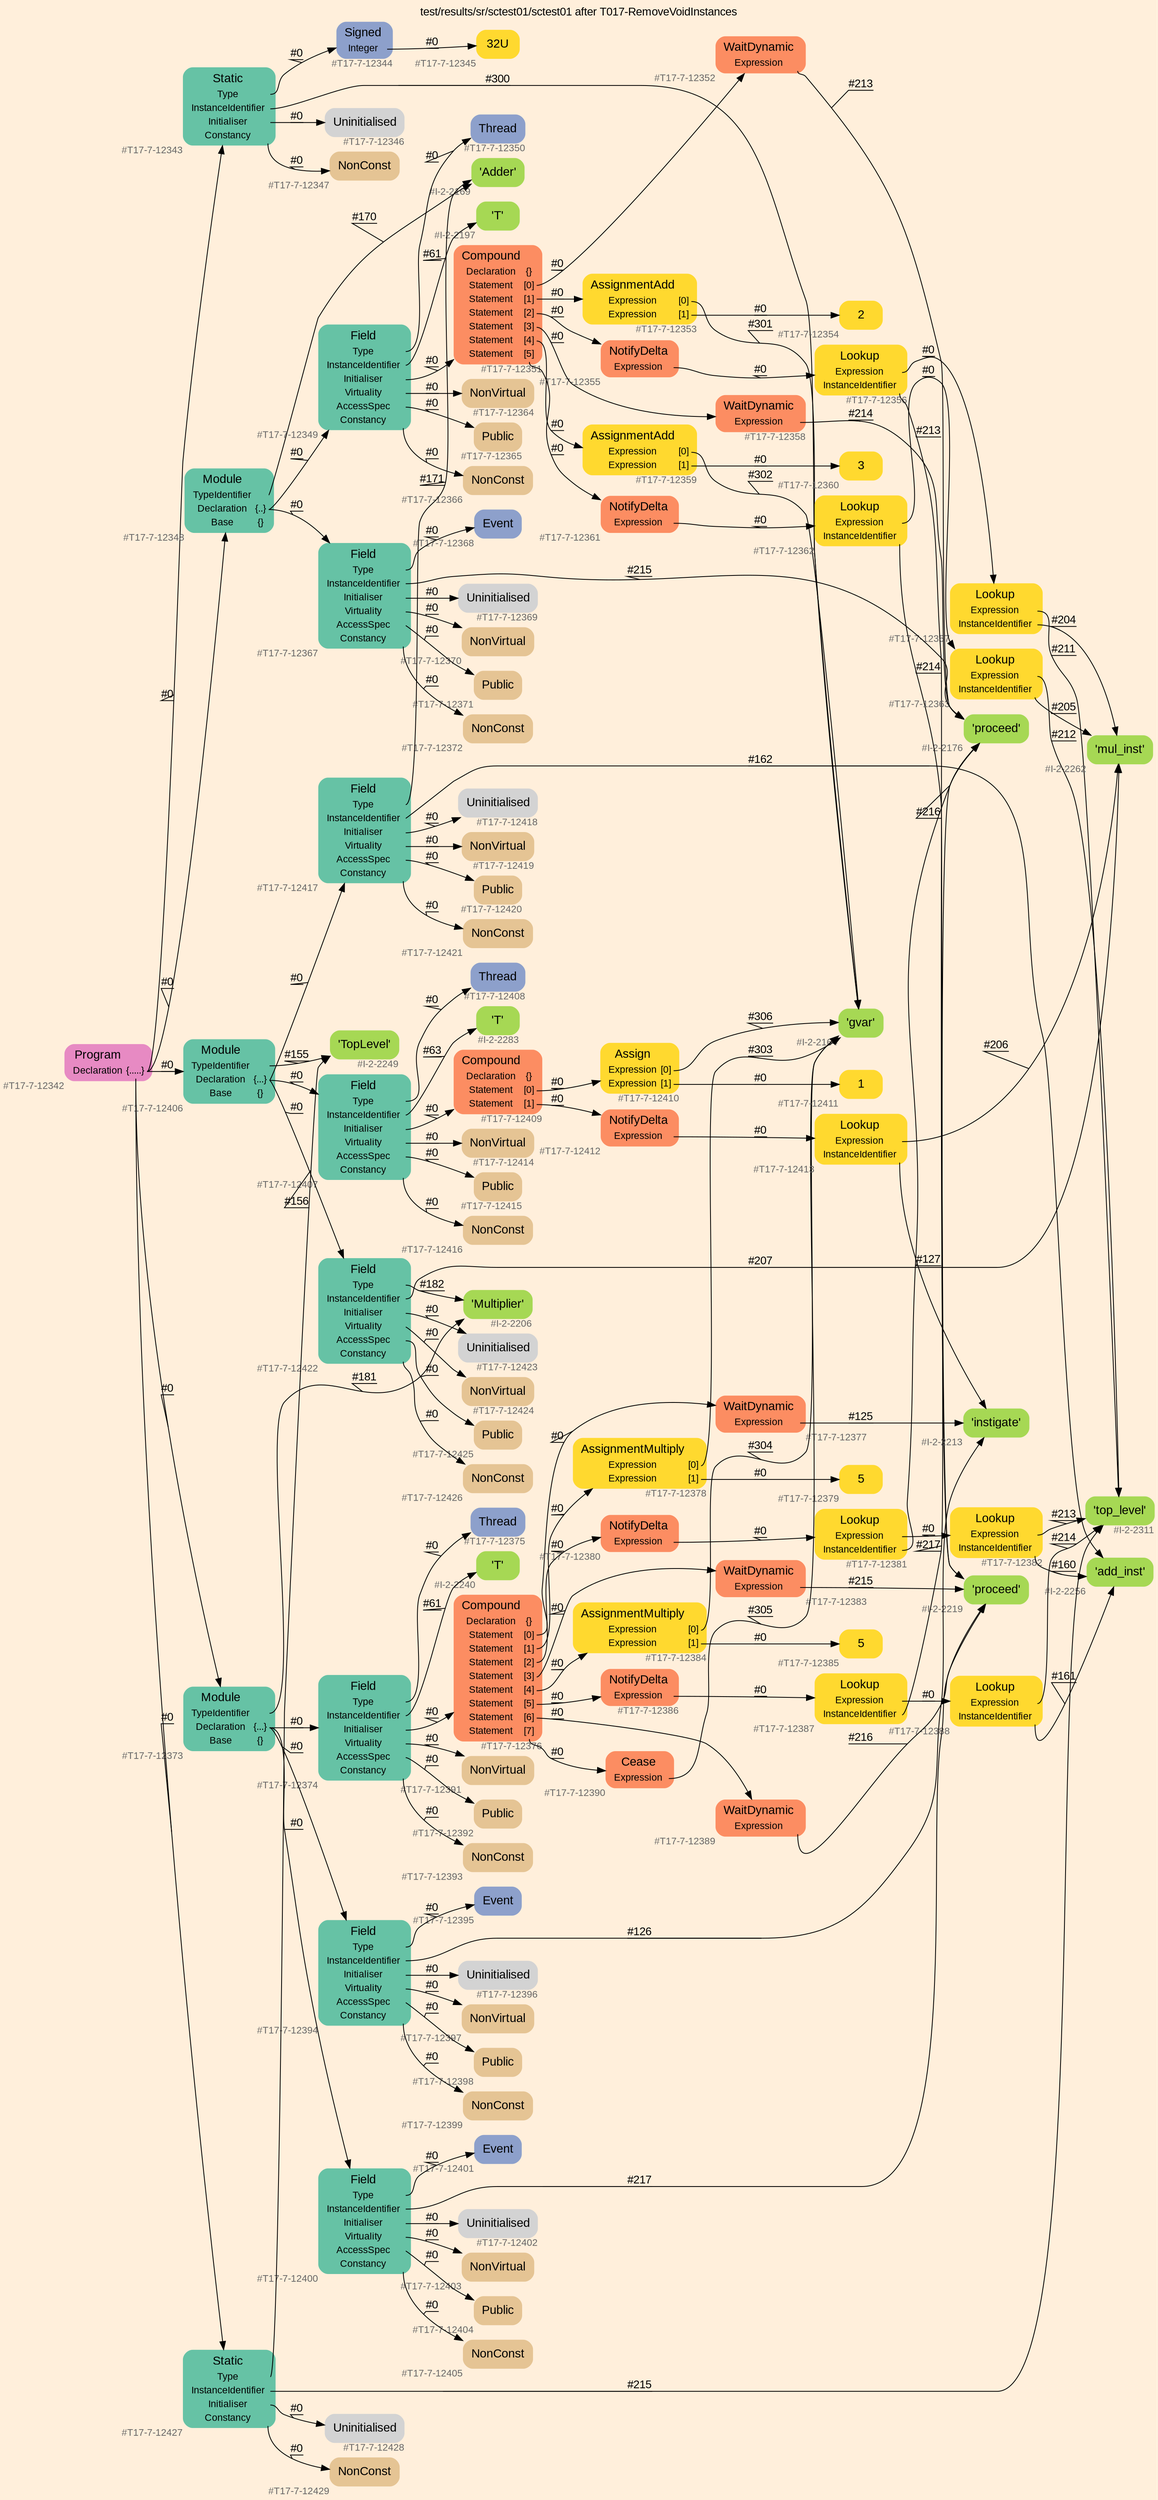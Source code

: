 digraph "test/results/sr/sctest01/sctest01 after T017-RemoveVoidInstances" {
label = "test/results/sr/sctest01/sctest01 after T017-RemoveVoidInstances"
labelloc = t
graph [
    rankdir = "LR"
    ranksep = 0.3
    bgcolor = antiquewhite1
    color = black
    fontcolor = black
    fontname = "Arial"
];
node [
    fontname = "Arial"
];
edge [
    fontname = "Arial"
];

// -------------------- node figure --------------------
// -------- block #T17-7-12342 ----------
"#T17-7-12342" [
    fillcolor = "/set28/4"
    xlabel = "#T17-7-12342"
    fontsize = "12"
    fontcolor = grey40
    shape = "plaintext"
    label = <<TABLE BORDER="0" CELLBORDER="0" CELLSPACING="0">
     <TR><TD><FONT COLOR="black" POINT-SIZE="15">Program</FONT></TD></TR>
     <TR><TD><FONT COLOR="black" POINT-SIZE="12">Declaration</FONT></TD><TD PORT="port0"><FONT COLOR="black" POINT-SIZE="12">{.....}</FONT></TD></TR>
    </TABLE>>
    style = "rounded,filled"
];

// -------- block #T17-7-12343 ----------
"#T17-7-12343" [
    fillcolor = "/set28/1"
    xlabel = "#T17-7-12343"
    fontsize = "12"
    fontcolor = grey40
    shape = "plaintext"
    label = <<TABLE BORDER="0" CELLBORDER="0" CELLSPACING="0">
     <TR><TD><FONT COLOR="black" POINT-SIZE="15">Static</FONT></TD></TR>
     <TR><TD><FONT COLOR="black" POINT-SIZE="12">Type</FONT></TD><TD PORT="port0"></TD></TR>
     <TR><TD><FONT COLOR="black" POINT-SIZE="12">InstanceIdentifier</FONT></TD><TD PORT="port1"></TD></TR>
     <TR><TD><FONT COLOR="black" POINT-SIZE="12">Initialiser</FONT></TD><TD PORT="port2"></TD></TR>
     <TR><TD><FONT COLOR="black" POINT-SIZE="12">Constancy</FONT></TD><TD PORT="port3"></TD></TR>
    </TABLE>>
    style = "rounded,filled"
];

// -------- block #T17-7-12344 ----------
"#T17-7-12344" [
    fillcolor = "/set28/3"
    xlabel = "#T17-7-12344"
    fontsize = "12"
    fontcolor = grey40
    shape = "plaintext"
    label = <<TABLE BORDER="0" CELLBORDER="0" CELLSPACING="0">
     <TR><TD><FONT COLOR="black" POINT-SIZE="15">Signed</FONT></TD></TR>
     <TR><TD><FONT COLOR="black" POINT-SIZE="12">Integer</FONT></TD><TD PORT="port0"></TD></TR>
    </TABLE>>
    style = "rounded,filled"
];

// -------- block #T17-7-12345 ----------
"#T17-7-12345" [
    fillcolor = "/set28/6"
    xlabel = "#T17-7-12345"
    fontsize = "12"
    fontcolor = grey40
    shape = "plaintext"
    label = <<TABLE BORDER="0" CELLBORDER="0" CELLSPACING="0">
     <TR><TD><FONT COLOR="black" POINT-SIZE="15">32U</FONT></TD></TR>
    </TABLE>>
    style = "rounded,filled"
];

// -------- block #I-2-2164 ----------
"#I-2-2164" [
    fillcolor = "/set28/5"
    xlabel = "#I-2-2164"
    fontsize = "12"
    fontcolor = grey40
    shape = "plaintext"
    label = <<TABLE BORDER="0" CELLBORDER="0" CELLSPACING="0">
     <TR><TD><FONT COLOR="black" POINT-SIZE="15">'gvar'</FONT></TD></TR>
    </TABLE>>
    style = "rounded,filled"
];

// -------- block #T17-7-12346 ----------
"#T17-7-12346" [
    xlabel = "#T17-7-12346"
    fontsize = "12"
    fontcolor = grey40
    shape = "plaintext"
    label = <<TABLE BORDER="0" CELLBORDER="0" CELLSPACING="0">
     <TR><TD><FONT COLOR="black" POINT-SIZE="15">Uninitialised</FONT></TD></TR>
    </TABLE>>
    style = "rounded,filled"
];

// -------- block #T17-7-12347 ----------
"#T17-7-12347" [
    fillcolor = "/set28/7"
    xlabel = "#T17-7-12347"
    fontsize = "12"
    fontcolor = grey40
    shape = "plaintext"
    label = <<TABLE BORDER="0" CELLBORDER="0" CELLSPACING="0">
     <TR><TD><FONT COLOR="black" POINT-SIZE="15">NonConst</FONT></TD></TR>
    </TABLE>>
    style = "rounded,filled"
];

// -------- block #T17-7-12348 ----------
"#T17-7-12348" [
    fillcolor = "/set28/1"
    xlabel = "#T17-7-12348"
    fontsize = "12"
    fontcolor = grey40
    shape = "plaintext"
    label = <<TABLE BORDER="0" CELLBORDER="0" CELLSPACING="0">
     <TR><TD><FONT COLOR="black" POINT-SIZE="15">Module</FONT></TD></TR>
     <TR><TD><FONT COLOR="black" POINT-SIZE="12">TypeIdentifier</FONT></TD><TD PORT="port0"></TD></TR>
     <TR><TD><FONT COLOR="black" POINT-SIZE="12">Declaration</FONT></TD><TD PORT="port1"><FONT COLOR="black" POINT-SIZE="12">{..}</FONT></TD></TR>
     <TR><TD><FONT COLOR="black" POINT-SIZE="12">Base</FONT></TD><TD PORT="port2"><FONT COLOR="black" POINT-SIZE="12">{}</FONT></TD></TR>
    </TABLE>>
    style = "rounded,filled"
];

// -------- block #I-2-2169 ----------
"#I-2-2169" [
    fillcolor = "/set28/5"
    xlabel = "#I-2-2169"
    fontsize = "12"
    fontcolor = grey40
    shape = "plaintext"
    label = <<TABLE BORDER="0" CELLBORDER="0" CELLSPACING="0">
     <TR><TD><FONT COLOR="black" POINT-SIZE="15">'Adder'</FONT></TD></TR>
    </TABLE>>
    style = "rounded,filled"
];

// -------- block #T17-7-12349 ----------
"#T17-7-12349" [
    fillcolor = "/set28/1"
    xlabel = "#T17-7-12349"
    fontsize = "12"
    fontcolor = grey40
    shape = "plaintext"
    label = <<TABLE BORDER="0" CELLBORDER="0" CELLSPACING="0">
     <TR><TD><FONT COLOR="black" POINT-SIZE="15">Field</FONT></TD></TR>
     <TR><TD><FONT COLOR="black" POINT-SIZE="12">Type</FONT></TD><TD PORT="port0"></TD></TR>
     <TR><TD><FONT COLOR="black" POINT-SIZE="12">InstanceIdentifier</FONT></TD><TD PORT="port1"></TD></TR>
     <TR><TD><FONT COLOR="black" POINT-SIZE="12">Initialiser</FONT></TD><TD PORT="port2"></TD></TR>
     <TR><TD><FONT COLOR="black" POINT-SIZE="12">Virtuality</FONT></TD><TD PORT="port3"></TD></TR>
     <TR><TD><FONT COLOR="black" POINT-SIZE="12">AccessSpec</FONT></TD><TD PORT="port4"></TD></TR>
     <TR><TD><FONT COLOR="black" POINT-SIZE="12">Constancy</FONT></TD><TD PORT="port5"></TD></TR>
    </TABLE>>
    style = "rounded,filled"
];

// -------- block #T17-7-12350 ----------
"#T17-7-12350" [
    fillcolor = "/set28/3"
    xlabel = "#T17-7-12350"
    fontsize = "12"
    fontcolor = grey40
    shape = "plaintext"
    label = <<TABLE BORDER="0" CELLBORDER="0" CELLSPACING="0">
     <TR><TD><FONT COLOR="black" POINT-SIZE="15">Thread</FONT></TD></TR>
    </TABLE>>
    style = "rounded,filled"
];

// -------- block #I-2-2197 ----------
"#I-2-2197" [
    fillcolor = "/set28/5"
    xlabel = "#I-2-2197"
    fontsize = "12"
    fontcolor = grey40
    shape = "plaintext"
    label = <<TABLE BORDER="0" CELLBORDER="0" CELLSPACING="0">
     <TR><TD><FONT COLOR="black" POINT-SIZE="15">'T'</FONT></TD></TR>
    </TABLE>>
    style = "rounded,filled"
];

// -------- block #T17-7-12351 ----------
"#T17-7-12351" [
    fillcolor = "/set28/2"
    xlabel = "#T17-7-12351"
    fontsize = "12"
    fontcolor = grey40
    shape = "plaintext"
    label = <<TABLE BORDER="0" CELLBORDER="0" CELLSPACING="0">
     <TR><TD><FONT COLOR="black" POINT-SIZE="15">Compound</FONT></TD></TR>
     <TR><TD><FONT COLOR="black" POINT-SIZE="12">Declaration</FONT></TD><TD PORT="port0"><FONT COLOR="black" POINT-SIZE="12">{}</FONT></TD></TR>
     <TR><TD><FONT COLOR="black" POINT-SIZE="12">Statement</FONT></TD><TD PORT="port1"><FONT COLOR="black" POINT-SIZE="12">[0]</FONT></TD></TR>
     <TR><TD><FONT COLOR="black" POINT-SIZE="12">Statement</FONT></TD><TD PORT="port2"><FONT COLOR="black" POINT-SIZE="12">[1]</FONT></TD></TR>
     <TR><TD><FONT COLOR="black" POINT-SIZE="12">Statement</FONT></TD><TD PORT="port3"><FONT COLOR="black" POINT-SIZE="12">[2]</FONT></TD></TR>
     <TR><TD><FONT COLOR="black" POINT-SIZE="12">Statement</FONT></TD><TD PORT="port4"><FONT COLOR="black" POINT-SIZE="12">[3]</FONT></TD></TR>
     <TR><TD><FONT COLOR="black" POINT-SIZE="12">Statement</FONT></TD><TD PORT="port5"><FONT COLOR="black" POINT-SIZE="12">[4]</FONT></TD></TR>
     <TR><TD><FONT COLOR="black" POINT-SIZE="12">Statement</FONT></TD><TD PORT="port6"><FONT COLOR="black" POINT-SIZE="12">[5]</FONT></TD></TR>
    </TABLE>>
    style = "rounded,filled"
];

// -------- block #T17-7-12352 ----------
"#T17-7-12352" [
    fillcolor = "/set28/2"
    xlabel = "#T17-7-12352"
    fontsize = "12"
    fontcolor = grey40
    shape = "plaintext"
    label = <<TABLE BORDER="0" CELLBORDER="0" CELLSPACING="0">
     <TR><TD><FONT COLOR="black" POINT-SIZE="15">WaitDynamic</FONT></TD></TR>
     <TR><TD><FONT COLOR="black" POINT-SIZE="12">Expression</FONT></TD><TD PORT="port0"></TD></TR>
    </TABLE>>
    style = "rounded,filled"
];

// -------- block #I-2-2176 ----------
"#I-2-2176" [
    fillcolor = "/set28/5"
    xlabel = "#I-2-2176"
    fontsize = "12"
    fontcolor = grey40
    shape = "plaintext"
    label = <<TABLE BORDER="0" CELLBORDER="0" CELLSPACING="0">
     <TR><TD><FONT COLOR="black" POINT-SIZE="15">'proceed'</FONT></TD></TR>
    </TABLE>>
    style = "rounded,filled"
];

// -------- block #T17-7-12353 ----------
"#T17-7-12353" [
    fillcolor = "/set28/6"
    xlabel = "#T17-7-12353"
    fontsize = "12"
    fontcolor = grey40
    shape = "plaintext"
    label = <<TABLE BORDER="0" CELLBORDER="0" CELLSPACING="0">
     <TR><TD><FONT COLOR="black" POINT-SIZE="15">AssignmentAdd</FONT></TD></TR>
     <TR><TD><FONT COLOR="black" POINT-SIZE="12">Expression</FONT></TD><TD PORT="port0"><FONT COLOR="black" POINT-SIZE="12">[0]</FONT></TD></TR>
     <TR><TD><FONT COLOR="black" POINT-SIZE="12">Expression</FONT></TD><TD PORT="port1"><FONT COLOR="black" POINT-SIZE="12">[1]</FONT></TD></TR>
    </TABLE>>
    style = "rounded,filled"
];

// -------- block #T17-7-12354 ----------
"#T17-7-12354" [
    fillcolor = "/set28/6"
    xlabel = "#T17-7-12354"
    fontsize = "12"
    fontcolor = grey40
    shape = "plaintext"
    label = <<TABLE BORDER="0" CELLBORDER="0" CELLSPACING="0">
     <TR><TD><FONT COLOR="black" POINT-SIZE="15">2</FONT></TD></TR>
    </TABLE>>
    style = "rounded,filled"
];

// -------- block #T17-7-12355 ----------
"#T17-7-12355" [
    fillcolor = "/set28/2"
    xlabel = "#T17-7-12355"
    fontsize = "12"
    fontcolor = grey40
    shape = "plaintext"
    label = <<TABLE BORDER="0" CELLBORDER="0" CELLSPACING="0">
     <TR><TD><FONT COLOR="black" POINT-SIZE="15">NotifyDelta</FONT></TD></TR>
     <TR><TD><FONT COLOR="black" POINT-SIZE="12">Expression</FONT></TD><TD PORT="port0"></TD></TR>
    </TABLE>>
    style = "rounded,filled"
];

// -------- block #T17-7-12356 ----------
"#T17-7-12356" [
    fillcolor = "/set28/6"
    xlabel = "#T17-7-12356"
    fontsize = "12"
    fontcolor = grey40
    shape = "plaintext"
    label = <<TABLE BORDER="0" CELLBORDER="0" CELLSPACING="0">
     <TR><TD><FONT COLOR="black" POINT-SIZE="15">Lookup</FONT></TD></TR>
     <TR><TD><FONT COLOR="black" POINT-SIZE="12">Expression</FONT></TD><TD PORT="port0"></TD></TR>
     <TR><TD><FONT COLOR="black" POINT-SIZE="12">InstanceIdentifier</FONT></TD><TD PORT="port1"></TD></TR>
    </TABLE>>
    style = "rounded,filled"
];

// -------- block #T17-7-12357 ----------
"#T17-7-12357" [
    fillcolor = "/set28/6"
    xlabel = "#T17-7-12357"
    fontsize = "12"
    fontcolor = grey40
    shape = "plaintext"
    label = <<TABLE BORDER="0" CELLBORDER="0" CELLSPACING="0">
     <TR><TD><FONT COLOR="black" POINT-SIZE="15">Lookup</FONT></TD></TR>
     <TR><TD><FONT COLOR="black" POINT-SIZE="12">Expression</FONT></TD><TD PORT="port0"></TD></TR>
     <TR><TD><FONT COLOR="black" POINT-SIZE="12">InstanceIdentifier</FONT></TD><TD PORT="port1"></TD></TR>
    </TABLE>>
    style = "rounded,filled"
];

// -------- block #I-2-2311 ----------
"#I-2-2311" [
    fillcolor = "/set28/5"
    xlabel = "#I-2-2311"
    fontsize = "12"
    fontcolor = grey40
    shape = "plaintext"
    label = <<TABLE BORDER="0" CELLBORDER="0" CELLSPACING="0">
     <TR><TD><FONT COLOR="black" POINT-SIZE="15">'top_level'</FONT></TD></TR>
    </TABLE>>
    style = "rounded,filled"
];

// -------- block #I-2-2262 ----------
"#I-2-2262" [
    fillcolor = "/set28/5"
    xlabel = "#I-2-2262"
    fontsize = "12"
    fontcolor = grey40
    shape = "plaintext"
    label = <<TABLE BORDER="0" CELLBORDER="0" CELLSPACING="0">
     <TR><TD><FONT COLOR="black" POINT-SIZE="15">'mul_inst'</FONT></TD></TR>
    </TABLE>>
    style = "rounded,filled"
];

// -------- block #I-2-2219 ----------
"#I-2-2219" [
    fillcolor = "/set28/5"
    xlabel = "#I-2-2219"
    fontsize = "12"
    fontcolor = grey40
    shape = "plaintext"
    label = <<TABLE BORDER="0" CELLBORDER="0" CELLSPACING="0">
     <TR><TD><FONT COLOR="black" POINT-SIZE="15">'proceed'</FONT></TD></TR>
    </TABLE>>
    style = "rounded,filled"
];

// -------- block #T17-7-12358 ----------
"#T17-7-12358" [
    fillcolor = "/set28/2"
    xlabel = "#T17-7-12358"
    fontsize = "12"
    fontcolor = grey40
    shape = "plaintext"
    label = <<TABLE BORDER="0" CELLBORDER="0" CELLSPACING="0">
     <TR><TD><FONT COLOR="black" POINT-SIZE="15">WaitDynamic</FONT></TD></TR>
     <TR><TD><FONT COLOR="black" POINT-SIZE="12">Expression</FONT></TD><TD PORT="port0"></TD></TR>
    </TABLE>>
    style = "rounded,filled"
];

// -------- block #T17-7-12359 ----------
"#T17-7-12359" [
    fillcolor = "/set28/6"
    xlabel = "#T17-7-12359"
    fontsize = "12"
    fontcolor = grey40
    shape = "plaintext"
    label = <<TABLE BORDER="0" CELLBORDER="0" CELLSPACING="0">
     <TR><TD><FONT COLOR="black" POINT-SIZE="15">AssignmentAdd</FONT></TD></TR>
     <TR><TD><FONT COLOR="black" POINT-SIZE="12">Expression</FONT></TD><TD PORT="port0"><FONT COLOR="black" POINT-SIZE="12">[0]</FONT></TD></TR>
     <TR><TD><FONT COLOR="black" POINT-SIZE="12">Expression</FONT></TD><TD PORT="port1"><FONT COLOR="black" POINT-SIZE="12">[1]</FONT></TD></TR>
    </TABLE>>
    style = "rounded,filled"
];

// -------- block #T17-7-12360 ----------
"#T17-7-12360" [
    fillcolor = "/set28/6"
    xlabel = "#T17-7-12360"
    fontsize = "12"
    fontcolor = grey40
    shape = "plaintext"
    label = <<TABLE BORDER="0" CELLBORDER="0" CELLSPACING="0">
     <TR><TD><FONT COLOR="black" POINT-SIZE="15">3</FONT></TD></TR>
    </TABLE>>
    style = "rounded,filled"
];

// -------- block #T17-7-12361 ----------
"#T17-7-12361" [
    fillcolor = "/set28/2"
    xlabel = "#T17-7-12361"
    fontsize = "12"
    fontcolor = grey40
    shape = "plaintext"
    label = <<TABLE BORDER="0" CELLBORDER="0" CELLSPACING="0">
     <TR><TD><FONT COLOR="black" POINT-SIZE="15">NotifyDelta</FONT></TD></TR>
     <TR><TD><FONT COLOR="black" POINT-SIZE="12">Expression</FONT></TD><TD PORT="port0"></TD></TR>
    </TABLE>>
    style = "rounded,filled"
];

// -------- block #T17-7-12362 ----------
"#T17-7-12362" [
    fillcolor = "/set28/6"
    xlabel = "#T17-7-12362"
    fontsize = "12"
    fontcolor = grey40
    shape = "plaintext"
    label = <<TABLE BORDER="0" CELLBORDER="0" CELLSPACING="0">
     <TR><TD><FONT COLOR="black" POINT-SIZE="15">Lookup</FONT></TD></TR>
     <TR><TD><FONT COLOR="black" POINT-SIZE="12">Expression</FONT></TD><TD PORT="port0"></TD></TR>
     <TR><TD><FONT COLOR="black" POINT-SIZE="12">InstanceIdentifier</FONT></TD><TD PORT="port1"></TD></TR>
    </TABLE>>
    style = "rounded,filled"
];

// -------- block #T17-7-12363 ----------
"#T17-7-12363" [
    fillcolor = "/set28/6"
    xlabel = "#T17-7-12363"
    fontsize = "12"
    fontcolor = grey40
    shape = "plaintext"
    label = <<TABLE BORDER="0" CELLBORDER="0" CELLSPACING="0">
     <TR><TD><FONT COLOR="black" POINT-SIZE="15">Lookup</FONT></TD></TR>
     <TR><TD><FONT COLOR="black" POINT-SIZE="12">Expression</FONT></TD><TD PORT="port0"></TD></TR>
     <TR><TD><FONT COLOR="black" POINT-SIZE="12">InstanceIdentifier</FONT></TD><TD PORT="port1"></TD></TR>
    </TABLE>>
    style = "rounded,filled"
];

// -------- block #T17-7-12364 ----------
"#T17-7-12364" [
    fillcolor = "/set28/7"
    xlabel = "#T17-7-12364"
    fontsize = "12"
    fontcolor = grey40
    shape = "plaintext"
    label = <<TABLE BORDER="0" CELLBORDER="0" CELLSPACING="0">
     <TR><TD><FONT COLOR="black" POINT-SIZE="15">NonVirtual</FONT></TD></TR>
    </TABLE>>
    style = "rounded,filled"
];

// -------- block #T17-7-12365 ----------
"#T17-7-12365" [
    fillcolor = "/set28/7"
    xlabel = "#T17-7-12365"
    fontsize = "12"
    fontcolor = grey40
    shape = "plaintext"
    label = <<TABLE BORDER="0" CELLBORDER="0" CELLSPACING="0">
     <TR><TD><FONT COLOR="black" POINT-SIZE="15">Public</FONT></TD></TR>
    </TABLE>>
    style = "rounded,filled"
];

// -------- block #T17-7-12366 ----------
"#T17-7-12366" [
    fillcolor = "/set28/7"
    xlabel = "#T17-7-12366"
    fontsize = "12"
    fontcolor = grey40
    shape = "plaintext"
    label = <<TABLE BORDER="0" CELLBORDER="0" CELLSPACING="0">
     <TR><TD><FONT COLOR="black" POINT-SIZE="15">NonConst</FONT></TD></TR>
    </TABLE>>
    style = "rounded,filled"
];

// -------- block #T17-7-12367 ----------
"#T17-7-12367" [
    fillcolor = "/set28/1"
    xlabel = "#T17-7-12367"
    fontsize = "12"
    fontcolor = grey40
    shape = "plaintext"
    label = <<TABLE BORDER="0" CELLBORDER="0" CELLSPACING="0">
     <TR><TD><FONT COLOR="black" POINT-SIZE="15">Field</FONT></TD></TR>
     <TR><TD><FONT COLOR="black" POINT-SIZE="12">Type</FONT></TD><TD PORT="port0"></TD></TR>
     <TR><TD><FONT COLOR="black" POINT-SIZE="12">InstanceIdentifier</FONT></TD><TD PORT="port1"></TD></TR>
     <TR><TD><FONT COLOR="black" POINT-SIZE="12">Initialiser</FONT></TD><TD PORT="port2"></TD></TR>
     <TR><TD><FONT COLOR="black" POINT-SIZE="12">Virtuality</FONT></TD><TD PORT="port3"></TD></TR>
     <TR><TD><FONT COLOR="black" POINT-SIZE="12">AccessSpec</FONT></TD><TD PORT="port4"></TD></TR>
     <TR><TD><FONT COLOR="black" POINT-SIZE="12">Constancy</FONT></TD><TD PORT="port5"></TD></TR>
    </TABLE>>
    style = "rounded,filled"
];

// -------- block #T17-7-12368 ----------
"#T17-7-12368" [
    fillcolor = "/set28/3"
    xlabel = "#T17-7-12368"
    fontsize = "12"
    fontcolor = grey40
    shape = "plaintext"
    label = <<TABLE BORDER="0" CELLBORDER="0" CELLSPACING="0">
     <TR><TD><FONT COLOR="black" POINT-SIZE="15">Event</FONT></TD></TR>
    </TABLE>>
    style = "rounded,filled"
];

// -------- block #T17-7-12369 ----------
"#T17-7-12369" [
    xlabel = "#T17-7-12369"
    fontsize = "12"
    fontcolor = grey40
    shape = "plaintext"
    label = <<TABLE BORDER="0" CELLBORDER="0" CELLSPACING="0">
     <TR><TD><FONT COLOR="black" POINT-SIZE="15">Uninitialised</FONT></TD></TR>
    </TABLE>>
    style = "rounded,filled"
];

// -------- block #T17-7-12370 ----------
"#T17-7-12370" [
    fillcolor = "/set28/7"
    xlabel = "#T17-7-12370"
    fontsize = "12"
    fontcolor = grey40
    shape = "plaintext"
    label = <<TABLE BORDER="0" CELLBORDER="0" CELLSPACING="0">
     <TR><TD><FONT COLOR="black" POINT-SIZE="15">NonVirtual</FONT></TD></TR>
    </TABLE>>
    style = "rounded,filled"
];

// -------- block #T17-7-12371 ----------
"#T17-7-12371" [
    fillcolor = "/set28/7"
    xlabel = "#T17-7-12371"
    fontsize = "12"
    fontcolor = grey40
    shape = "plaintext"
    label = <<TABLE BORDER="0" CELLBORDER="0" CELLSPACING="0">
     <TR><TD><FONT COLOR="black" POINT-SIZE="15">Public</FONT></TD></TR>
    </TABLE>>
    style = "rounded,filled"
];

// -------- block #T17-7-12372 ----------
"#T17-7-12372" [
    fillcolor = "/set28/7"
    xlabel = "#T17-7-12372"
    fontsize = "12"
    fontcolor = grey40
    shape = "plaintext"
    label = <<TABLE BORDER="0" CELLBORDER="0" CELLSPACING="0">
     <TR><TD><FONT COLOR="black" POINT-SIZE="15">NonConst</FONT></TD></TR>
    </TABLE>>
    style = "rounded,filled"
];

// -------- block #T17-7-12373 ----------
"#T17-7-12373" [
    fillcolor = "/set28/1"
    xlabel = "#T17-7-12373"
    fontsize = "12"
    fontcolor = grey40
    shape = "plaintext"
    label = <<TABLE BORDER="0" CELLBORDER="0" CELLSPACING="0">
     <TR><TD><FONT COLOR="black" POINT-SIZE="15">Module</FONT></TD></TR>
     <TR><TD><FONT COLOR="black" POINT-SIZE="12">TypeIdentifier</FONT></TD><TD PORT="port0"></TD></TR>
     <TR><TD><FONT COLOR="black" POINT-SIZE="12">Declaration</FONT></TD><TD PORT="port1"><FONT COLOR="black" POINT-SIZE="12">{...}</FONT></TD></TR>
     <TR><TD><FONT COLOR="black" POINT-SIZE="12">Base</FONT></TD><TD PORT="port2"><FONT COLOR="black" POINT-SIZE="12">{}</FONT></TD></TR>
    </TABLE>>
    style = "rounded,filled"
];

// -------- block #I-2-2206 ----------
"#I-2-2206" [
    fillcolor = "/set28/5"
    xlabel = "#I-2-2206"
    fontsize = "12"
    fontcolor = grey40
    shape = "plaintext"
    label = <<TABLE BORDER="0" CELLBORDER="0" CELLSPACING="0">
     <TR><TD><FONT COLOR="black" POINT-SIZE="15">'Multiplier'</FONT></TD></TR>
    </TABLE>>
    style = "rounded,filled"
];

// -------- block #T17-7-12374 ----------
"#T17-7-12374" [
    fillcolor = "/set28/1"
    xlabel = "#T17-7-12374"
    fontsize = "12"
    fontcolor = grey40
    shape = "plaintext"
    label = <<TABLE BORDER="0" CELLBORDER="0" CELLSPACING="0">
     <TR><TD><FONT COLOR="black" POINT-SIZE="15">Field</FONT></TD></TR>
     <TR><TD><FONT COLOR="black" POINT-SIZE="12">Type</FONT></TD><TD PORT="port0"></TD></TR>
     <TR><TD><FONT COLOR="black" POINT-SIZE="12">InstanceIdentifier</FONT></TD><TD PORT="port1"></TD></TR>
     <TR><TD><FONT COLOR="black" POINT-SIZE="12">Initialiser</FONT></TD><TD PORT="port2"></TD></TR>
     <TR><TD><FONT COLOR="black" POINT-SIZE="12">Virtuality</FONT></TD><TD PORT="port3"></TD></TR>
     <TR><TD><FONT COLOR="black" POINT-SIZE="12">AccessSpec</FONT></TD><TD PORT="port4"></TD></TR>
     <TR><TD><FONT COLOR="black" POINT-SIZE="12">Constancy</FONT></TD><TD PORT="port5"></TD></TR>
    </TABLE>>
    style = "rounded,filled"
];

// -------- block #T17-7-12375 ----------
"#T17-7-12375" [
    fillcolor = "/set28/3"
    xlabel = "#T17-7-12375"
    fontsize = "12"
    fontcolor = grey40
    shape = "plaintext"
    label = <<TABLE BORDER="0" CELLBORDER="0" CELLSPACING="0">
     <TR><TD><FONT COLOR="black" POINT-SIZE="15">Thread</FONT></TD></TR>
    </TABLE>>
    style = "rounded,filled"
];

// -------- block #I-2-2240 ----------
"#I-2-2240" [
    fillcolor = "/set28/5"
    xlabel = "#I-2-2240"
    fontsize = "12"
    fontcolor = grey40
    shape = "plaintext"
    label = <<TABLE BORDER="0" CELLBORDER="0" CELLSPACING="0">
     <TR><TD><FONT COLOR="black" POINT-SIZE="15">'T'</FONT></TD></TR>
    </TABLE>>
    style = "rounded,filled"
];

// -------- block #T17-7-12376 ----------
"#T17-7-12376" [
    fillcolor = "/set28/2"
    xlabel = "#T17-7-12376"
    fontsize = "12"
    fontcolor = grey40
    shape = "plaintext"
    label = <<TABLE BORDER="0" CELLBORDER="0" CELLSPACING="0">
     <TR><TD><FONT COLOR="black" POINT-SIZE="15">Compound</FONT></TD></TR>
     <TR><TD><FONT COLOR="black" POINT-SIZE="12">Declaration</FONT></TD><TD PORT="port0"><FONT COLOR="black" POINT-SIZE="12">{}</FONT></TD></TR>
     <TR><TD><FONT COLOR="black" POINT-SIZE="12">Statement</FONT></TD><TD PORT="port1"><FONT COLOR="black" POINT-SIZE="12">[0]</FONT></TD></TR>
     <TR><TD><FONT COLOR="black" POINT-SIZE="12">Statement</FONT></TD><TD PORT="port2"><FONT COLOR="black" POINT-SIZE="12">[1]</FONT></TD></TR>
     <TR><TD><FONT COLOR="black" POINT-SIZE="12">Statement</FONT></TD><TD PORT="port3"><FONT COLOR="black" POINT-SIZE="12">[2]</FONT></TD></TR>
     <TR><TD><FONT COLOR="black" POINT-SIZE="12">Statement</FONT></TD><TD PORT="port4"><FONT COLOR="black" POINT-SIZE="12">[3]</FONT></TD></TR>
     <TR><TD><FONT COLOR="black" POINT-SIZE="12">Statement</FONT></TD><TD PORT="port5"><FONT COLOR="black" POINT-SIZE="12">[4]</FONT></TD></TR>
     <TR><TD><FONT COLOR="black" POINT-SIZE="12">Statement</FONT></TD><TD PORT="port6"><FONT COLOR="black" POINT-SIZE="12">[5]</FONT></TD></TR>
     <TR><TD><FONT COLOR="black" POINT-SIZE="12">Statement</FONT></TD><TD PORT="port7"><FONT COLOR="black" POINT-SIZE="12">[6]</FONT></TD></TR>
     <TR><TD><FONT COLOR="black" POINT-SIZE="12">Statement</FONT></TD><TD PORT="port8"><FONT COLOR="black" POINT-SIZE="12">[7]</FONT></TD></TR>
    </TABLE>>
    style = "rounded,filled"
];

// -------- block #T17-7-12377 ----------
"#T17-7-12377" [
    fillcolor = "/set28/2"
    xlabel = "#T17-7-12377"
    fontsize = "12"
    fontcolor = grey40
    shape = "plaintext"
    label = <<TABLE BORDER="0" CELLBORDER="0" CELLSPACING="0">
     <TR><TD><FONT COLOR="black" POINT-SIZE="15">WaitDynamic</FONT></TD></TR>
     <TR><TD><FONT COLOR="black" POINT-SIZE="12">Expression</FONT></TD><TD PORT="port0"></TD></TR>
    </TABLE>>
    style = "rounded,filled"
];

// -------- block #I-2-2213 ----------
"#I-2-2213" [
    fillcolor = "/set28/5"
    xlabel = "#I-2-2213"
    fontsize = "12"
    fontcolor = grey40
    shape = "plaintext"
    label = <<TABLE BORDER="0" CELLBORDER="0" CELLSPACING="0">
     <TR><TD><FONT COLOR="black" POINT-SIZE="15">'instigate'</FONT></TD></TR>
    </TABLE>>
    style = "rounded,filled"
];

// -------- block #T17-7-12378 ----------
"#T17-7-12378" [
    fillcolor = "/set28/6"
    xlabel = "#T17-7-12378"
    fontsize = "12"
    fontcolor = grey40
    shape = "plaintext"
    label = <<TABLE BORDER="0" CELLBORDER="0" CELLSPACING="0">
     <TR><TD><FONT COLOR="black" POINT-SIZE="15">AssignmentMultiply</FONT></TD></TR>
     <TR><TD><FONT COLOR="black" POINT-SIZE="12">Expression</FONT></TD><TD PORT="port0"><FONT COLOR="black" POINT-SIZE="12">[0]</FONT></TD></TR>
     <TR><TD><FONT COLOR="black" POINT-SIZE="12">Expression</FONT></TD><TD PORT="port1"><FONT COLOR="black" POINT-SIZE="12">[1]</FONT></TD></TR>
    </TABLE>>
    style = "rounded,filled"
];

// -------- block #T17-7-12379 ----------
"#T17-7-12379" [
    fillcolor = "/set28/6"
    xlabel = "#T17-7-12379"
    fontsize = "12"
    fontcolor = grey40
    shape = "plaintext"
    label = <<TABLE BORDER="0" CELLBORDER="0" CELLSPACING="0">
     <TR><TD><FONT COLOR="black" POINT-SIZE="15">5</FONT></TD></TR>
    </TABLE>>
    style = "rounded,filled"
];

// -------- block #T17-7-12380 ----------
"#T17-7-12380" [
    fillcolor = "/set28/2"
    xlabel = "#T17-7-12380"
    fontsize = "12"
    fontcolor = grey40
    shape = "plaintext"
    label = <<TABLE BORDER="0" CELLBORDER="0" CELLSPACING="0">
     <TR><TD><FONT COLOR="black" POINT-SIZE="15">NotifyDelta</FONT></TD></TR>
     <TR><TD><FONT COLOR="black" POINT-SIZE="12">Expression</FONT></TD><TD PORT="port0"></TD></TR>
    </TABLE>>
    style = "rounded,filled"
];

// -------- block #T17-7-12381 ----------
"#T17-7-12381" [
    fillcolor = "/set28/6"
    xlabel = "#T17-7-12381"
    fontsize = "12"
    fontcolor = grey40
    shape = "plaintext"
    label = <<TABLE BORDER="0" CELLBORDER="0" CELLSPACING="0">
     <TR><TD><FONT COLOR="black" POINT-SIZE="15">Lookup</FONT></TD></TR>
     <TR><TD><FONT COLOR="black" POINT-SIZE="12">Expression</FONT></TD><TD PORT="port0"></TD></TR>
     <TR><TD><FONT COLOR="black" POINT-SIZE="12">InstanceIdentifier</FONT></TD><TD PORT="port1"></TD></TR>
    </TABLE>>
    style = "rounded,filled"
];

// -------- block #T17-7-12382 ----------
"#T17-7-12382" [
    fillcolor = "/set28/6"
    xlabel = "#T17-7-12382"
    fontsize = "12"
    fontcolor = grey40
    shape = "plaintext"
    label = <<TABLE BORDER="0" CELLBORDER="0" CELLSPACING="0">
     <TR><TD><FONT COLOR="black" POINT-SIZE="15">Lookup</FONT></TD></TR>
     <TR><TD><FONT COLOR="black" POINT-SIZE="12">Expression</FONT></TD><TD PORT="port0"></TD></TR>
     <TR><TD><FONT COLOR="black" POINT-SIZE="12">InstanceIdentifier</FONT></TD><TD PORT="port1"></TD></TR>
    </TABLE>>
    style = "rounded,filled"
];

// -------- block #I-2-2256 ----------
"#I-2-2256" [
    fillcolor = "/set28/5"
    xlabel = "#I-2-2256"
    fontsize = "12"
    fontcolor = grey40
    shape = "plaintext"
    label = <<TABLE BORDER="0" CELLBORDER="0" CELLSPACING="0">
     <TR><TD><FONT COLOR="black" POINT-SIZE="15">'add_inst'</FONT></TD></TR>
    </TABLE>>
    style = "rounded,filled"
];

// -------- block #T17-7-12383 ----------
"#T17-7-12383" [
    fillcolor = "/set28/2"
    xlabel = "#T17-7-12383"
    fontsize = "12"
    fontcolor = grey40
    shape = "plaintext"
    label = <<TABLE BORDER="0" CELLBORDER="0" CELLSPACING="0">
     <TR><TD><FONT COLOR="black" POINT-SIZE="15">WaitDynamic</FONT></TD></TR>
     <TR><TD><FONT COLOR="black" POINT-SIZE="12">Expression</FONT></TD><TD PORT="port0"></TD></TR>
    </TABLE>>
    style = "rounded,filled"
];

// -------- block #T17-7-12384 ----------
"#T17-7-12384" [
    fillcolor = "/set28/6"
    xlabel = "#T17-7-12384"
    fontsize = "12"
    fontcolor = grey40
    shape = "plaintext"
    label = <<TABLE BORDER="0" CELLBORDER="0" CELLSPACING="0">
     <TR><TD><FONT COLOR="black" POINT-SIZE="15">AssignmentMultiply</FONT></TD></TR>
     <TR><TD><FONT COLOR="black" POINT-SIZE="12">Expression</FONT></TD><TD PORT="port0"><FONT COLOR="black" POINT-SIZE="12">[0]</FONT></TD></TR>
     <TR><TD><FONT COLOR="black" POINT-SIZE="12">Expression</FONT></TD><TD PORT="port1"><FONT COLOR="black" POINT-SIZE="12">[1]</FONT></TD></TR>
    </TABLE>>
    style = "rounded,filled"
];

// -------- block #T17-7-12385 ----------
"#T17-7-12385" [
    fillcolor = "/set28/6"
    xlabel = "#T17-7-12385"
    fontsize = "12"
    fontcolor = grey40
    shape = "plaintext"
    label = <<TABLE BORDER="0" CELLBORDER="0" CELLSPACING="0">
     <TR><TD><FONT COLOR="black" POINT-SIZE="15">5</FONT></TD></TR>
    </TABLE>>
    style = "rounded,filled"
];

// -------- block #T17-7-12386 ----------
"#T17-7-12386" [
    fillcolor = "/set28/2"
    xlabel = "#T17-7-12386"
    fontsize = "12"
    fontcolor = grey40
    shape = "plaintext"
    label = <<TABLE BORDER="0" CELLBORDER="0" CELLSPACING="0">
     <TR><TD><FONT COLOR="black" POINT-SIZE="15">NotifyDelta</FONT></TD></TR>
     <TR><TD><FONT COLOR="black" POINT-SIZE="12">Expression</FONT></TD><TD PORT="port0"></TD></TR>
    </TABLE>>
    style = "rounded,filled"
];

// -------- block #T17-7-12387 ----------
"#T17-7-12387" [
    fillcolor = "/set28/6"
    xlabel = "#T17-7-12387"
    fontsize = "12"
    fontcolor = grey40
    shape = "plaintext"
    label = <<TABLE BORDER="0" CELLBORDER="0" CELLSPACING="0">
     <TR><TD><FONT COLOR="black" POINT-SIZE="15">Lookup</FONT></TD></TR>
     <TR><TD><FONT COLOR="black" POINT-SIZE="12">Expression</FONT></TD><TD PORT="port0"></TD></TR>
     <TR><TD><FONT COLOR="black" POINT-SIZE="12">InstanceIdentifier</FONT></TD><TD PORT="port1"></TD></TR>
    </TABLE>>
    style = "rounded,filled"
];

// -------- block #T17-7-12388 ----------
"#T17-7-12388" [
    fillcolor = "/set28/6"
    xlabel = "#T17-7-12388"
    fontsize = "12"
    fontcolor = grey40
    shape = "plaintext"
    label = <<TABLE BORDER="0" CELLBORDER="0" CELLSPACING="0">
     <TR><TD><FONT COLOR="black" POINT-SIZE="15">Lookup</FONT></TD></TR>
     <TR><TD><FONT COLOR="black" POINT-SIZE="12">Expression</FONT></TD><TD PORT="port0"></TD></TR>
     <TR><TD><FONT COLOR="black" POINT-SIZE="12">InstanceIdentifier</FONT></TD><TD PORT="port1"></TD></TR>
    </TABLE>>
    style = "rounded,filled"
];

// -------- block #T17-7-12389 ----------
"#T17-7-12389" [
    fillcolor = "/set28/2"
    xlabel = "#T17-7-12389"
    fontsize = "12"
    fontcolor = grey40
    shape = "plaintext"
    label = <<TABLE BORDER="0" CELLBORDER="0" CELLSPACING="0">
     <TR><TD><FONT COLOR="black" POINT-SIZE="15">WaitDynamic</FONT></TD></TR>
     <TR><TD><FONT COLOR="black" POINT-SIZE="12">Expression</FONT></TD><TD PORT="port0"></TD></TR>
    </TABLE>>
    style = "rounded,filled"
];

// -------- block #T17-7-12390 ----------
"#T17-7-12390" [
    fillcolor = "/set28/2"
    xlabel = "#T17-7-12390"
    fontsize = "12"
    fontcolor = grey40
    shape = "plaintext"
    label = <<TABLE BORDER="0" CELLBORDER="0" CELLSPACING="0">
     <TR><TD><FONT COLOR="black" POINT-SIZE="15">Cease</FONT></TD></TR>
     <TR><TD><FONT COLOR="black" POINT-SIZE="12">Expression</FONT></TD><TD PORT="port0"></TD></TR>
    </TABLE>>
    style = "rounded,filled"
];

// -------- block #T17-7-12391 ----------
"#T17-7-12391" [
    fillcolor = "/set28/7"
    xlabel = "#T17-7-12391"
    fontsize = "12"
    fontcolor = grey40
    shape = "plaintext"
    label = <<TABLE BORDER="0" CELLBORDER="0" CELLSPACING="0">
     <TR><TD><FONT COLOR="black" POINT-SIZE="15">NonVirtual</FONT></TD></TR>
    </TABLE>>
    style = "rounded,filled"
];

// -------- block #T17-7-12392 ----------
"#T17-7-12392" [
    fillcolor = "/set28/7"
    xlabel = "#T17-7-12392"
    fontsize = "12"
    fontcolor = grey40
    shape = "plaintext"
    label = <<TABLE BORDER="0" CELLBORDER="0" CELLSPACING="0">
     <TR><TD><FONT COLOR="black" POINT-SIZE="15">Public</FONT></TD></TR>
    </TABLE>>
    style = "rounded,filled"
];

// -------- block #T17-7-12393 ----------
"#T17-7-12393" [
    fillcolor = "/set28/7"
    xlabel = "#T17-7-12393"
    fontsize = "12"
    fontcolor = grey40
    shape = "plaintext"
    label = <<TABLE BORDER="0" CELLBORDER="0" CELLSPACING="0">
     <TR><TD><FONT COLOR="black" POINT-SIZE="15">NonConst</FONT></TD></TR>
    </TABLE>>
    style = "rounded,filled"
];

// -------- block #T17-7-12394 ----------
"#T17-7-12394" [
    fillcolor = "/set28/1"
    xlabel = "#T17-7-12394"
    fontsize = "12"
    fontcolor = grey40
    shape = "plaintext"
    label = <<TABLE BORDER="0" CELLBORDER="0" CELLSPACING="0">
     <TR><TD><FONT COLOR="black" POINT-SIZE="15">Field</FONT></TD></TR>
     <TR><TD><FONT COLOR="black" POINT-SIZE="12">Type</FONT></TD><TD PORT="port0"></TD></TR>
     <TR><TD><FONT COLOR="black" POINT-SIZE="12">InstanceIdentifier</FONT></TD><TD PORT="port1"></TD></TR>
     <TR><TD><FONT COLOR="black" POINT-SIZE="12">Initialiser</FONT></TD><TD PORT="port2"></TD></TR>
     <TR><TD><FONT COLOR="black" POINT-SIZE="12">Virtuality</FONT></TD><TD PORT="port3"></TD></TR>
     <TR><TD><FONT COLOR="black" POINT-SIZE="12">AccessSpec</FONT></TD><TD PORT="port4"></TD></TR>
     <TR><TD><FONT COLOR="black" POINT-SIZE="12">Constancy</FONT></TD><TD PORT="port5"></TD></TR>
    </TABLE>>
    style = "rounded,filled"
];

// -------- block #T17-7-12395 ----------
"#T17-7-12395" [
    fillcolor = "/set28/3"
    xlabel = "#T17-7-12395"
    fontsize = "12"
    fontcolor = grey40
    shape = "plaintext"
    label = <<TABLE BORDER="0" CELLBORDER="0" CELLSPACING="0">
     <TR><TD><FONT COLOR="black" POINT-SIZE="15">Event</FONT></TD></TR>
    </TABLE>>
    style = "rounded,filled"
];

// -------- block #T17-7-12396 ----------
"#T17-7-12396" [
    xlabel = "#T17-7-12396"
    fontsize = "12"
    fontcolor = grey40
    shape = "plaintext"
    label = <<TABLE BORDER="0" CELLBORDER="0" CELLSPACING="0">
     <TR><TD><FONT COLOR="black" POINT-SIZE="15">Uninitialised</FONT></TD></TR>
    </TABLE>>
    style = "rounded,filled"
];

// -------- block #T17-7-12397 ----------
"#T17-7-12397" [
    fillcolor = "/set28/7"
    xlabel = "#T17-7-12397"
    fontsize = "12"
    fontcolor = grey40
    shape = "plaintext"
    label = <<TABLE BORDER="0" CELLBORDER="0" CELLSPACING="0">
     <TR><TD><FONT COLOR="black" POINT-SIZE="15">NonVirtual</FONT></TD></TR>
    </TABLE>>
    style = "rounded,filled"
];

// -------- block #T17-7-12398 ----------
"#T17-7-12398" [
    fillcolor = "/set28/7"
    xlabel = "#T17-7-12398"
    fontsize = "12"
    fontcolor = grey40
    shape = "plaintext"
    label = <<TABLE BORDER="0" CELLBORDER="0" CELLSPACING="0">
     <TR><TD><FONT COLOR="black" POINT-SIZE="15">Public</FONT></TD></TR>
    </TABLE>>
    style = "rounded,filled"
];

// -------- block #T17-7-12399 ----------
"#T17-7-12399" [
    fillcolor = "/set28/7"
    xlabel = "#T17-7-12399"
    fontsize = "12"
    fontcolor = grey40
    shape = "plaintext"
    label = <<TABLE BORDER="0" CELLBORDER="0" CELLSPACING="0">
     <TR><TD><FONT COLOR="black" POINT-SIZE="15">NonConst</FONT></TD></TR>
    </TABLE>>
    style = "rounded,filled"
];

// -------- block #T17-7-12400 ----------
"#T17-7-12400" [
    fillcolor = "/set28/1"
    xlabel = "#T17-7-12400"
    fontsize = "12"
    fontcolor = grey40
    shape = "plaintext"
    label = <<TABLE BORDER="0" CELLBORDER="0" CELLSPACING="0">
     <TR><TD><FONT COLOR="black" POINT-SIZE="15">Field</FONT></TD></TR>
     <TR><TD><FONT COLOR="black" POINT-SIZE="12">Type</FONT></TD><TD PORT="port0"></TD></TR>
     <TR><TD><FONT COLOR="black" POINT-SIZE="12">InstanceIdentifier</FONT></TD><TD PORT="port1"></TD></TR>
     <TR><TD><FONT COLOR="black" POINT-SIZE="12">Initialiser</FONT></TD><TD PORT="port2"></TD></TR>
     <TR><TD><FONT COLOR="black" POINT-SIZE="12">Virtuality</FONT></TD><TD PORT="port3"></TD></TR>
     <TR><TD><FONT COLOR="black" POINT-SIZE="12">AccessSpec</FONT></TD><TD PORT="port4"></TD></TR>
     <TR><TD><FONT COLOR="black" POINT-SIZE="12">Constancy</FONT></TD><TD PORT="port5"></TD></TR>
    </TABLE>>
    style = "rounded,filled"
];

// -------- block #T17-7-12401 ----------
"#T17-7-12401" [
    fillcolor = "/set28/3"
    xlabel = "#T17-7-12401"
    fontsize = "12"
    fontcolor = grey40
    shape = "plaintext"
    label = <<TABLE BORDER="0" CELLBORDER="0" CELLSPACING="0">
     <TR><TD><FONT COLOR="black" POINT-SIZE="15">Event</FONT></TD></TR>
    </TABLE>>
    style = "rounded,filled"
];

// -------- block #T17-7-12402 ----------
"#T17-7-12402" [
    xlabel = "#T17-7-12402"
    fontsize = "12"
    fontcolor = grey40
    shape = "plaintext"
    label = <<TABLE BORDER="0" CELLBORDER="0" CELLSPACING="0">
     <TR><TD><FONT COLOR="black" POINT-SIZE="15">Uninitialised</FONT></TD></TR>
    </TABLE>>
    style = "rounded,filled"
];

// -------- block #T17-7-12403 ----------
"#T17-7-12403" [
    fillcolor = "/set28/7"
    xlabel = "#T17-7-12403"
    fontsize = "12"
    fontcolor = grey40
    shape = "plaintext"
    label = <<TABLE BORDER="0" CELLBORDER="0" CELLSPACING="0">
     <TR><TD><FONT COLOR="black" POINT-SIZE="15">NonVirtual</FONT></TD></TR>
    </TABLE>>
    style = "rounded,filled"
];

// -------- block #T17-7-12404 ----------
"#T17-7-12404" [
    fillcolor = "/set28/7"
    xlabel = "#T17-7-12404"
    fontsize = "12"
    fontcolor = grey40
    shape = "plaintext"
    label = <<TABLE BORDER="0" CELLBORDER="0" CELLSPACING="0">
     <TR><TD><FONT COLOR="black" POINT-SIZE="15">Public</FONT></TD></TR>
    </TABLE>>
    style = "rounded,filled"
];

// -------- block #T17-7-12405 ----------
"#T17-7-12405" [
    fillcolor = "/set28/7"
    xlabel = "#T17-7-12405"
    fontsize = "12"
    fontcolor = grey40
    shape = "plaintext"
    label = <<TABLE BORDER="0" CELLBORDER="0" CELLSPACING="0">
     <TR><TD><FONT COLOR="black" POINT-SIZE="15">NonConst</FONT></TD></TR>
    </TABLE>>
    style = "rounded,filled"
];

// -------- block #T17-7-12406 ----------
"#T17-7-12406" [
    fillcolor = "/set28/1"
    xlabel = "#T17-7-12406"
    fontsize = "12"
    fontcolor = grey40
    shape = "plaintext"
    label = <<TABLE BORDER="0" CELLBORDER="0" CELLSPACING="0">
     <TR><TD><FONT COLOR="black" POINT-SIZE="15">Module</FONT></TD></TR>
     <TR><TD><FONT COLOR="black" POINT-SIZE="12">TypeIdentifier</FONT></TD><TD PORT="port0"></TD></TR>
     <TR><TD><FONT COLOR="black" POINT-SIZE="12">Declaration</FONT></TD><TD PORT="port1"><FONT COLOR="black" POINT-SIZE="12">{...}</FONT></TD></TR>
     <TR><TD><FONT COLOR="black" POINT-SIZE="12">Base</FONT></TD><TD PORT="port2"><FONT COLOR="black" POINT-SIZE="12">{}</FONT></TD></TR>
    </TABLE>>
    style = "rounded,filled"
];

// -------- block #I-2-2249 ----------
"#I-2-2249" [
    fillcolor = "/set28/5"
    xlabel = "#I-2-2249"
    fontsize = "12"
    fontcolor = grey40
    shape = "plaintext"
    label = <<TABLE BORDER="0" CELLBORDER="0" CELLSPACING="0">
     <TR><TD><FONT COLOR="black" POINT-SIZE="15">'TopLevel'</FONT></TD></TR>
    </TABLE>>
    style = "rounded,filled"
];

// -------- block #T17-7-12407 ----------
"#T17-7-12407" [
    fillcolor = "/set28/1"
    xlabel = "#T17-7-12407"
    fontsize = "12"
    fontcolor = grey40
    shape = "plaintext"
    label = <<TABLE BORDER="0" CELLBORDER="0" CELLSPACING="0">
     <TR><TD><FONT COLOR="black" POINT-SIZE="15">Field</FONT></TD></TR>
     <TR><TD><FONT COLOR="black" POINT-SIZE="12">Type</FONT></TD><TD PORT="port0"></TD></TR>
     <TR><TD><FONT COLOR="black" POINT-SIZE="12">InstanceIdentifier</FONT></TD><TD PORT="port1"></TD></TR>
     <TR><TD><FONT COLOR="black" POINT-SIZE="12">Initialiser</FONT></TD><TD PORT="port2"></TD></TR>
     <TR><TD><FONT COLOR="black" POINT-SIZE="12">Virtuality</FONT></TD><TD PORT="port3"></TD></TR>
     <TR><TD><FONT COLOR="black" POINT-SIZE="12">AccessSpec</FONT></TD><TD PORT="port4"></TD></TR>
     <TR><TD><FONT COLOR="black" POINT-SIZE="12">Constancy</FONT></TD><TD PORT="port5"></TD></TR>
    </TABLE>>
    style = "rounded,filled"
];

// -------- block #T17-7-12408 ----------
"#T17-7-12408" [
    fillcolor = "/set28/3"
    xlabel = "#T17-7-12408"
    fontsize = "12"
    fontcolor = grey40
    shape = "plaintext"
    label = <<TABLE BORDER="0" CELLBORDER="0" CELLSPACING="0">
     <TR><TD><FONT COLOR="black" POINT-SIZE="15">Thread</FONT></TD></TR>
    </TABLE>>
    style = "rounded,filled"
];

// -------- block #I-2-2283 ----------
"#I-2-2283" [
    fillcolor = "/set28/5"
    xlabel = "#I-2-2283"
    fontsize = "12"
    fontcolor = grey40
    shape = "plaintext"
    label = <<TABLE BORDER="0" CELLBORDER="0" CELLSPACING="0">
     <TR><TD><FONT COLOR="black" POINT-SIZE="15">'T'</FONT></TD></TR>
    </TABLE>>
    style = "rounded,filled"
];

// -------- block #T17-7-12409 ----------
"#T17-7-12409" [
    fillcolor = "/set28/2"
    xlabel = "#T17-7-12409"
    fontsize = "12"
    fontcolor = grey40
    shape = "plaintext"
    label = <<TABLE BORDER="0" CELLBORDER="0" CELLSPACING="0">
     <TR><TD><FONT COLOR="black" POINT-SIZE="15">Compound</FONT></TD></TR>
     <TR><TD><FONT COLOR="black" POINT-SIZE="12">Declaration</FONT></TD><TD PORT="port0"><FONT COLOR="black" POINT-SIZE="12">{}</FONT></TD></TR>
     <TR><TD><FONT COLOR="black" POINT-SIZE="12">Statement</FONT></TD><TD PORT="port1"><FONT COLOR="black" POINT-SIZE="12">[0]</FONT></TD></TR>
     <TR><TD><FONT COLOR="black" POINT-SIZE="12">Statement</FONT></TD><TD PORT="port2"><FONT COLOR="black" POINT-SIZE="12">[1]</FONT></TD></TR>
    </TABLE>>
    style = "rounded,filled"
];

// -------- block #T17-7-12410 ----------
"#T17-7-12410" [
    fillcolor = "/set28/6"
    xlabel = "#T17-7-12410"
    fontsize = "12"
    fontcolor = grey40
    shape = "plaintext"
    label = <<TABLE BORDER="0" CELLBORDER="0" CELLSPACING="0">
     <TR><TD><FONT COLOR="black" POINT-SIZE="15">Assign</FONT></TD></TR>
     <TR><TD><FONT COLOR="black" POINT-SIZE="12">Expression</FONT></TD><TD PORT="port0"><FONT COLOR="black" POINT-SIZE="12">[0]</FONT></TD></TR>
     <TR><TD><FONT COLOR="black" POINT-SIZE="12">Expression</FONT></TD><TD PORT="port1"><FONT COLOR="black" POINT-SIZE="12">[1]</FONT></TD></TR>
    </TABLE>>
    style = "rounded,filled"
];

// -------- block #T17-7-12411 ----------
"#T17-7-12411" [
    fillcolor = "/set28/6"
    xlabel = "#T17-7-12411"
    fontsize = "12"
    fontcolor = grey40
    shape = "plaintext"
    label = <<TABLE BORDER="0" CELLBORDER="0" CELLSPACING="0">
     <TR><TD><FONT COLOR="black" POINT-SIZE="15">1</FONT></TD></TR>
    </TABLE>>
    style = "rounded,filled"
];

// -------- block #T17-7-12412 ----------
"#T17-7-12412" [
    fillcolor = "/set28/2"
    xlabel = "#T17-7-12412"
    fontsize = "12"
    fontcolor = grey40
    shape = "plaintext"
    label = <<TABLE BORDER="0" CELLBORDER="0" CELLSPACING="0">
     <TR><TD><FONT COLOR="black" POINT-SIZE="15">NotifyDelta</FONT></TD></TR>
     <TR><TD><FONT COLOR="black" POINT-SIZE="12">Expression</FONT></TD><TD PORT="port0"></TD></TR>
    </TABLE>>
    style = "rounded,filled"
];

// -------- block #T17-7-12413 ----------
"#T17-7-12413" [
    fillcolor = "/set28/6"
    xlabel = "#T17-7-12413"
    fontsize = "12"
    fontcolor = grey40
    shape = "plaintext"
    label = <<TABLE BORDER="0" CELLBORDER="0" CELLSPACING="0">
     <TR><TD><FONT COLOR="black" POINT-SIZE="15">Lookup</FONT></TD></TR>
     <TR><TD><FONT COLOR="black" POINT-SIZE="12">Expression</FONT></TD><TD PORT="port0"></TD></TR>
     <TR><TD><FONT COLOR="black" POINT-SIZE="12">InstanceIdentifier</FONT></TD><TD PORT="port1"></TD></TR>
    </TABLE>>
    style = "rounded,filled"
];

// -------- block #T17-7-12414 ----------
"#T17-7-12414" [
    fillcolor = "/set28/7"
    xlabel = "#T17-7-12414"
    fontsize = "12"
    fontcolor = grey40
    shape = "plaintext"
    label = <<TABLE BORDER="0" CELLBORDER="0" CELLSPACING="0">
     <TR><TD><FONT COLOR="black" POINT-SIZE="15">NonVirtual</FONT></TD></TR>
    </TABLE>>
    style = "rounded,filled"
];

// -------- block #T17-7-12415 ----------
"#T17-7-12415" [
    fillcolor = "/set28/7"
    xlabel = "#T17-7-12415"
    fontsize = "12"
    fontcolor = grey40
    shape = "plaintext"
    label = <<TABLE BORDER="0" CELLBORDER="0" CELLSPACING="0">
     <TR><TD><FONT COLOR="black" POINT-SIZE="15">Public</FONT></TD></TR>
    </TABLE>>
    style = "rounded,filled"
];

// -------- block #T17-7-12416 ----------
"#T17-7-12416" [
    fillcolor = "/set28/7"
    xlabel = "#T17-7-12416"
    fontsize = "12"
    fontcolor = grey40
    shape = "plaintext"
    label = <<TABLE BORDER="0" CELLBORDER="0" CELLSPACING="0">
     <TR><TD><FONT COLOR="black" POINT-SIZE="15">NonConst</FONT></TD></TR>
    </TABLE>>
    style = "rounded,filled"
];

// -------- block #T17-7-12417 ----------
"#T17-7-12417" [
    fillcolor = "/set28/1"
    xlabel = "#T17-7-12417"
    fontsize = "12"
    fontcolor = grey40
    shape = "plaintext"
    label = <<TABLE BORDER="0" CELLBORDER="0" CELLSPACING="0">
     <TR><TD><FONT COLOR="black" POINT-SIZE="15">Field</FONT></TD></TR>
     <TR><TD><FONT COLOR="black" POINT-SIZE="12">Type</FONT></TD><TD PORT="port0"></TD></TR>
     <TR><TD><FONT COLOR="black" POINT-SIZE="12">InstanceIdentifier</FONT></TD><TD PORT="port1"></TD></TR>
     <TR><TD><FONT COLOR="black" POINT-SIZE="12">Initialiser</FONT></TD><TD PORT="port2"></TD></TR>
     <TR><TD><FONT COLOR="black" POINT-SIZE="12">Virtuality</FONT></TD><TD PORT="port3"></TD></TR>
     <TR><TD><FONT COLOR="black" POINT-SIZE="12">AccessSpec</FONT></TD><TD PORT="port4"></TD></TR>
     <TR><TD><FONT COLOR="black" POINT-SIZE="12">Constancy</FONT></TD><TD PORT="port5"></TD></TR>
    </TABLE>>
    style = "rounded,filled"
];

// -------- block #T17-7-12418 ----------
"#T17-7-12418" [
    xlabel = "#T17-7-12418"
    fontsize = "12"
    fontcolor = grey40
    shape = "plaintext"
    label = <<TABLE BORDER="0" CELLBORDER="0" CELLSPACING="0">
     <TR><TD><FONT COLOR="black" POINT-SIZE="15">Uninitialised</FONT></TD></TR>
    </TABLE>>
    style = "rounded,filled"
];

// -------- block #T17-7-12419 ----------
"#T17-7-12419" [
    fillcolor = "/set28/7"
    xlabel = "#T17-7-12419"
    fontsize = "12"
    fontcolor = grey40
    shape = "plaintext"
    label = <<TABLE BORDER="0" CELLBORDER="0" CELLSPACING="0">
     <TR><TD><FONT COLOR="black" POINT-SIZE="15">NonVirtual</FONT></TD></TR>
    </TABLE>>
    style = "rounded,filled"
];

// -------- block #T17-7-12420 ----------
"#T17-7-12420" [
    fillcolor = "/set28/7"
    xlabel = "#T17-7-12420"
    fontsize = "12"
    fontcolor = grey40
    shape = "plaintext"
    label = <<TABLE BORDER="0" CELLBORDER="0" CELLSPACING="0">
     <TR><TD><FONT COLOR="black" POINT-SIZE="15">Public</FONT></TD></TR>
    </TABLE>>
    style = "rounded,filled"
];

// -------- block #T17-7-12421 ----------
"#T17-7-12421" [
    fillcolor = "/set28/7"
    xlabel = "#T17-7-12421"
    fontsize = "12"
    fontcolor = grey40
    shape = "plaintext"
    label = <<TABLE BORDER="0" CELLBORDER="0" CELLSPACING="0">
     <TR><TD><FONT COLOR="black" POINT-SIZE="15">NonConst</FONT></TD></TR>
    </TABLE>>
    style = "rounded,filled"
];

// -------- block #T17-7-12422 ----------
"#T17-7-12422" [
    fillcolor = "/set28/1"
    xlabel = "#T17-7-12422"
    fontsize = "12"
    fontcolor = grey40
    shape = "plaintext"
    label = <<TABLE BORDER="0" CELLBORDER="0" CELLSPACING="0">
     <TR><TD><FONT COLOR="black" POINT-SIZE="15">Field</FONT></TD></TR>
     <TR><TD><FONT COLOR="black" POINT-SIZE="12">Type</FONT></TD><TD PORT="port0"></TD></TR>
     <TR><TD><FONT COLOR="black" POINT-SIZE="12">InstanceIdentifier</FONT></TD><TD PORT="port1"></TD></TR>
     <TR><TD><FONT COLOR="black" POINT-SIZE="12">Initialiser</FONT></TD><TD PORT="port2"></TD></TR>
     <TR><TD><FONT COLOR="black" POINT-SIZE="12">Virtuality</FONT></TD><TD PORT="port3"></TD></TR>
     <TR><TD><FONT COLOR="black" POINT-SIZE="12">AccessSpec</FONT></TD><TD PORT="port4"></TD></TR>
     <TR><TD><FONT COLOR="black" POINT-SIZE="12">Constancy</FONT></TD><TD PORT="port5"></TD></TR>
    </TABLE>>
    style = "rounded,filled"
];

// -------- block #T17-7-12423 ----------
"#T17-7-12423" [
    xlabel = "#T17-7-12423"
    fontsize = "12"
    fontcolor = grey40
    shape = "plaintext"
    label = <<TABLE BORDER="0" CELLBORDER="0" CELLSPACING="0">
     <TR><TD><FONT COLOR="black" POINT-SIZE="15">Uninitialised</FONT></TD></TR>
    </TABLE>>
    style = "rounded,filled"
];

// -------- block #T17-7-12424 ----------
"#T17-7-12424" [
    fillcolor = "/set28/7"
    xlabel = "#T17-7-12424"
    fontsize = "12"
    fontcolor = grey40
    shape = "plaintext"
    label = <<TABLE BORDER="0" CELLBORDER="0" CELLSPACING="0">
     <TR><TD><FONT COLOR="black" POINT-SIZE="15">NonVirtual</FONT></TD></TR>
    </TABLE>>
    style = "rounded,filled"
];

// -------- block #T17-7-12425 ----------
"#T17-7-12425" [
    fillcolor = "/set28/7"
    xlabel = "#T17-7-12425"
    fontsize = "12"
    fontcolor = grey40
    shape = "plaintext"
    label = <<TABLE BORDER="0" CELLBORDER="0" CELLSPACING="0">
     <TR><TD><FONT COLOR="black" POINT-SIZE="15">Public</FONT></TD></TR>
    </TABLE>>
    style = "rounded,filled"
];

// -------- block #T17-7-12426 ----------
"#T17-7-12426" [
    fillcolor = "/set28/7"
    xlabel = "#T17-7-12426"
    fontsize = "12"
    fontcolor = grey40
    shape = "plaintext"
    label = <<TABLE BORDER="0" CELLBORDER="0" CELLSPACING="0">
     <TR><TD><FONT COLOR="black" POINT-SIZE="15">NonConst</FONT></TD></TR>
    </TABLE>>
    style = "rounded,filled"
];

// -------- block #T17-7-12427 ----------
"#T17-7-12427" [
    fillcolor = "/set28/1"
    xlabel = "#T17-7-12427"
    fontsize = "12"
    fontcolor = grey40
    shape = "plaintext"
    label = <<TABLE BORDER="0" CELLBORDER="0" CELLSPACING="0">
     <TR><TD><FONT COLOR="black" POINT-SIZE="15">Static</FONT></TD></TR>
     <TR><TD><FONT COLOR="black" POINT-SIZE="12">Type</FONT></TD><TD PORT="port0"></TD></TR>
     <TR><TD><FONT COLOR="black" POINT-SIZE="12">InstanceIdentifier</FONT></TD><TD PORT="port1"></TD></TR>
     <TR><TD><FONT COLOR="black" POINT-SIZE="12">Initialiser</FONT></TD><TD PORT="port2"></TD></TR>
     <TR><TD><FONT COLOR="black" POINT-SIZE="12">Constancy</FONT></TD><TD PORT="port3"></TD></TR>
    </TABLE>>
    style = "rounded,filled"
];

// -------- block #T17-7-12428 ----------
"#T17-7-12428" [
    xlabel = "#T17-7-12428"
    fontsize = "12"
    fontcolor = grey40
    shape = "plaintext"
    label = <<TABLE BORDER="0" CELLBORDER="0" CELLSPACING="0">
     <TR><TD><FONT COLOR="black" POINT-SIZE="15">Uninitialised</FONT></TD></TR>
    </TABLE>>
    style = "rounded,filled"
];

// -------- block #T17-7-12429 ----------
"#T17-7-12429" [
    fillcolor = "/set28/7"
    xlabel = "#T17-7-12429"
    fontsize = "12"
    fontcolor = grey40
    shape = "plaintext"
    label = <<TABLE BORDER="0" CELLBORDER="0" CELLSPACING="0">
     <TR><TD><FONT COLOR="black" POINT-SIZE="15">NonConst</FONT></TD></TR>
    </TABLE>>
    style = "rounded,filled"
];

"#T17-7-12342":port0 -> "#T17-7-12343" [
    label = "#0"
    decorate = true
    color = black
    fontcolor = black
];

"#T17-7-12342":port0 -> "#T17-7-12348" [
    label = "#0"
    decorate = true
    color = black
    fontcolor = black
];

"#T17-7-12342":port0 -> "#T17-7-12373" [
    label = "#0"
    decorate = true
    color = black
    fontcolor = black
];

"#T17-7-12342":port0 -> "#T17-7-12406" [
    label = "#0"
    decorate = true
    color = black
    fontcolor = black
];

"#T17-7-12342":port0 -> "#T17-7-12427" [
    label = "#0"
    decorate = true
    color = black
    fontcolor = black
];

"#T17-7-12343":port0 -> "#T17-7-12344" [
    label = "#0"
    decorate = true
    color = black
    fontcolor = black
];

"#T17-7-12343":port1 -> "#I-2-2164" [
    label = "#300"
    decorate = true
    color = black
    fontcolor = black
];

"#T17-7-12343":port2 -> "#T17-7-12346" [
    label = "#0"
    decorate = true
    color = black
    fontcolor = black
];

"#T17-7-12343":port3 -> "#T17-7-12347" [
    label = "#0"
    decorate = true
    color = black
    fontcolor = black
];

"#T17-7-12344":port0 -> "#T17-7-12345" [
    label = "#0"
    decorate = true
    color = black
    fontcolor = black
];

"#T17-7-12348":port0 -> "#I-2-2169" [
    label = "#170"
    decorate = true
    color = black
    fontcolor = black
];

"#T17-7-12348":port1 -> "#T17-7-12349" [
    label = "#0"
    decorate = true
    color = black
    fontcolor = black
];

"#T17-7-12348":port1 -> "#T17-7-12367" [
    label = "#0"
    decorate = true
    color = black
    fontcolor = black
];

"#T17-7-12349":port0 -> "#T17-7-12350" [
    label = "#0"
    decorate = true
    color = black
    fontcolor = black
];

"#T17-7-12349":port1 -> "#I-2-2197" [
    label = "#61"
    decorate = true
    color = black
    fontcolor = black
];

"#T17-7-12349":port2 -> "#T17-7-12351" [
    label = "#0"
    decorate = true
    color = black
    fontcolor = black
];

"#T17-7-12349":port3 -> "#T17-7-12364" [
    label = "#0"
    decorate = true
    color = black
    fontcolor = black
];

"#T17-7-12349":port4 -> "#T17-7-12365" [
    label = "#0"
    decorate = true
    color = black
    fontcolor = black
];

"#T17-7-12349":port5 -> "#T17-7-12366" [
    label = "#0"
    decorate = true
    color = black
    fontcolor = black
];

"#T17-7-12351":port1 -> "#T17-7-12352" [
    label = "#0"
    decorate = true
    color = black
    fontcolor = black
];

"#T17-7-12351":port2 -> "#T17-7-12353" [
    label = "#0"
    decorate = true
    color = black
    fontcolor = black
];

"#T17-7-12351":port3 -> "#T17-7-12355" [
    label = "#0"
    decorate = true
    color = black
    fontcolor = black
];

"#T17-7-12351":port4 -> "#T17-7-12358" [
    label = "#0"
    decorate = true
    color = black
    fontcolor = black
];

"#T17-7-12351":port5 -> "#T17-7-12359" [
    label = "#0"
    decorate = true
    color = black
    fontcolor = black
];

"#T17-7-12351":port6 -> "#T17-7-12361" [
    label = "#0"
    decorate = true
    color = black
    fontcolor = black
];

"#T17-7-12352":port0 -> "#I-2-2176" [
    label = "#213"
    decorate = true
    color = black
    fontcolor = black
];

"#T17-7-12353":port0 -> "#I-2-2164" [
    label = "#301"
    decorate = true
    color = black
    fontcolor = black
];

"#T17-7-12353":port1 -> "#T17-7-12354" [
    label = "#0"
    decorate = true
    color = black
    fontcolor = black
];

"#T17-7-12355":port0 -> "#T17-7-12356" [
    label = "#0"
    decorate = true
    color = black
    fontcolor = black
];

"#T17-7-12356":port0 -> "#T17-7-12357" [
    label = "#0"
    decorate = true
    color = black
    fontcolor = black
];

"#T17-7-12356":port1 -> "#I-2-2219" [
    label = "#213"
    decorate = true
    color = black
    fontcolor = black
];

"#T17-7-12357":port0 -> "#I-2-2311" [
    label = "#211"
    decorate = true
    color = black
    fontcolor = black
];

"#T17-7-12357":port1 -> "#I-2-2262" [
    label = "#204"
    decorate = true
    color = black
    fontcolor = black
];

"#T17-7-12358":port0 -> "#I-2-2176" [
    label = "#214"
    decorate = true
    color = black
    fontcolor = black
];

"#T17-7-12359":port0 -> "#I-2-2164" [
    label = "#302"
    decorate = true
    color = black
    fontcolor = black
];

"#T17-7-12359":port1 -> "#T17-7-12360" [
    label = "#0"
    decorate = true
    color = black
    fontcolor = black
];

"#T17-7-12361":port0 -> "#T17-7-12362" [
    label = "#0"
    decorate = true
    color = black
    fontcolor = black
];

"#T17-7-12362":port0 -> "#T17-7-12363" [
    label = "#0"
    decorate = true
    color = black
    fontcolor = black
];

"#T17-7-12362":port1 -> "#I-2-2219" [
    label = "#214"
    decorate = true
    color = black
    fontcolor = black
];

"#T17-7-12363":port0 -> "#I-2-2311" [
    label = "#212"
    decorate = true
    color = black
    fontcolor = black
];

"#T17-7-12363":port1 -> "#I-2-2262" [
    label = "#205"
    decorate = true
    color = black
    fontcolor = black
];

"#T17-7-12367":port0 -> "#T17-7-12368" [
    label = "#0"
    decorate = true
    color = black
    fontcolor = black
];

"#T17-7-12367":port1 -> "#I-2-2176" [
    label = "#215"
    decorate = true
    color = black
    fontcolor = black
];

"#T17-7-12367":port2 -> "#T17-7-12369" [
    label = "#0"
    decorate = true
    color = black
    fontcolor = black
];

"#T17-7-12367":port3 -> "#T17-7-12370" [
    label = "#0"
    decorate = true
    color = black
    fontcolor = black
];

"#T17-7-12367":port4 -> "#T17-7-12371" [
    label = "#0"
    decorate = true
    color = black
    fontcolor = black
];

"#T17-7-12367":port5 -> "#T17-7-12372" [
    label = "#0"
    decorate = true
    color = black
    fontcolor = black
];

"#T17-7-12373":port0 -> "#I-2-2206" [
    label = "#181"
    decorate = true
    color = black
    fontcolor = black
];

"#T17-7-12373":port1 -> "#T17-7-12374" [
    label = "#0"
    decorate = true
    color = black
    fontcolor = black
];

"#T17-7-12373":port1 -> "#T17-7-12394" [
    label = "#0"
    decorate = true
    color = black
    fontcolor = black
];

"#T17-7-12373":port1 -> "#T17-7-12400" [
    label = "#0"
    decorate = true
    color = black
    fontcolor = black
];

"#T17-7-12374":port0 -> "#T17-7-12375" [
    label = "#0"
    decorate = true
    color = black
    fontcolor = black
];

"#T17-7-12374":port1 -> "#I-2-2240" [
    label = "#61"
    decorate = true
    color = black
    fontcolor = black
];

"#T17-7-12374":port2 -> "#T17-7-12376" [
    label = "#0"
    decorate = true
    color = black
    fontcolor = black
];

"#T17-7-12374":port3 -> "#T17-7-12391" [
    label = "#0"
    decorate = true
    color = black
    fontcolor = black
];

"#T17-7-12374":port4 -> "#T17-7-12392" [
    label = "#0"
    decorate = true
    color = black
    fontcolor = black
];

"#T17-7-12374":port5 -> "#T17-7-12393" [
    label = "#0"
    decorate = true
    color = black
    fontcolor = black
];

"#T17-7-12376":port1 -> "#T17-7-12377" [
    label = "#0"
    decorate = true
    color = black
    fontcolor = black
];

"#T17-7-12376":port2 -> "#T17-7-12378" [
    label = "#0"
    decorate = true
    color = black
    fontcolor = black
];

"#T17-7-12376":port3 -> "#T17-7-12380" [
    label = "#0"
    decorate = true
    color = black
    fontcolor = black
];

"#T17-7-12376":port4 -> "#T17-7-12383" [
    label = "#0"
    decorate = true
    color = black
    fontcolor = black
];

"#T17-7-12376":port5 -> "#T17-7-12384" [
    label = "#0"
    decorate = true
    color = black
    fontcolor = black
];

"#T17-7-12376":port6 -> "#T17-7-12386" [
    label = "#0"
    decorate = true
    color = black
    fontcolor = black
];

"#T17-7-12376":port7 -> "#T17-7-12389" [
    label = "#0"
    decorate = true
    color = black
    fontcolor = black
];

"#T17-7-12376":port8 -> "#T17-7-12390" [
    label = "#0"
    decorate = true
    color = black
    fontcolor = black
];

"#T17-7-12377":port0 -> "#I-2-2213" [
    label = "#125"
    decorate = true
    color = black
    fontcolor = black
];

"#T17-7-12378":port0 -> "#I-2-2164" [
    label = "#303"
    decorate = true
    color = black
    fontcolor = black
];

"#T17-7-12378":port1 -> "#T17-7-12379" [
    label = "#0"
    decorate = true
    color = black
    fontcolor = black
];

"#T17-7-12380":port0 -> "#T17-7-12381" [
    label = "#0"
    decorate = true
    color = black
    fontcolor = black
];

"#T17-7-12381":port0 -> "#T17-7-12382" [
    label = "#0"
    decorate = true
    color = black
    fontcolor = black
];

"#T17-7-12381":port1 -> "#I-2-2176" [
    label = "#216"
    decorate = true
    color = black
    fontcolor = black
];

"#T17-7-12382":port0 -> "#I-2-2311" [
    label = "#213"
    decorate = true
    color = black
    fontcolor = black
];

"#T17-7-12382":port1 -> "#I-2-2256" [
    label = "#160"
    decorate = true
    color = black
    fontcolor = black
];

"#T17-7-12383":port0 -> "#I-2-2219" [
    label = "#215"
    decorate = true
    color = black
    fontcolor = black
];

"#T17-7-12384":port0 -> "#I-2-2164" [
    label = "#304"
    decorate = true
    color = black
    fontcolor = black
];

"#T17-7-12384":port1 -> "#T17-7-12385" [
    label = "#0"
    decorate = true
    color = black
    fontcolor = black
];

"#T17-7-12386":port0 -> "#T17-7-12387" [
    label = "#0"
    decorate = true
    color = black
    fontcolor = black
];

"#T17-7-12387":port0 -> "#T17-7-12388" [
    label = "#0"
    decorate = true
    color = black
    fontcolor = black
];

"#T17-7-12387":port1 -> "#I-2-2176" [
    label = "#217"
    decorate = true
    color = black
    fontcolor = black
];

"#T17-7-12388":port0 -> "#I-2-2311" [
    label = "#214"
    decorate = true
    color = black
    fontcolor = black
];

"#T17-7-12388":port1 -> "#I-2-2256" [
    label = "#161"
    decorate = true
    color = black
    fontcolor = black
];

"#T17-7-12389":port0 -> "#I-2-2219" [
    label = "#216"
    decorate = true
    color = black
    fontcolor = black
];

"#T17-7-12390":port0 -> "#I-2-2164" [
    label = "#305"
    decorate = true
    color = black
    fontcolor = black
];

"#T17-7-12394":port0 -> "#T17-7-12395" [
    label = "#0"
    decorate = true
    color = black
    fontcolor = black
];

"#T17-7-12394":port1 -> "#I-2-2213" [
    label = "#126"
    decorate = true
    color = black
    fontcolor = black
];

"#T17-7-12394":port2 -> "#T17-7-12396" [
    label = "#0"
    decorate = true
    color = black
    fontcolor = black
];

"#T17-7-12394":port3 -> "#T17-7-12397" [
    label = "#0"
    decorate = true
    color = black
    fontcolor = black
];

"#T17-7-12394":port4 -> "#T17-7-12398" [
    label = "#0"
    decorate = true
    color = black
    fontcolor = black
];

"#T17-7-12394":port5 -> "#T17-7-12399" [
    label = "#0"
    decorate = true
    color = black
    fontcolor = black
];

"#T17-7-12400":port0 -> "#T17-7-12401" [
    label = "#0"
    decorate = true
    color = black
    fontcolor = black
];

"#T17-7-12400":port1 -> "#I-2-2219" [
    label = "#217"
    decorate = true
    color = black
    fontcolor = black
];

"#T17-7-12400":port2 -> "#T17-7-12402" [
    label = "#0"
    decorate = true
    color = black
    fontcolor = black
];

"#T17-7-12400":port3 -> "#T17-7-12403" [
    label = "#0"
    decorate = true
    color = black
    fontcolor = black
];

"#T17-7-12400":port4 -> "#T17-7-12404" [
    label = "#0"
    decorate = true
    color = black
    fontcolor = black
];

"#T17-7-12400":port5 -> "#T17-7-12405" [
    label = "#0"
    decorate = true
    color = black
    fontcolor = black
];

"#T17-7-12406":port0 -> "#I-2-2249" [
    label = "#155"
    decorate = true
    color = black
    fontcolor = black
];

"#T17-7-12406":port1 -> "#T17-7-12407" [
    label = "#0"
    decorate = true
    color = black
    fontcolor = black
];

"#T17-7-12406":port1 -> "#T17-7-12417" [
    label = "#0"
    decorate = true
    color = black
    fontcolor = black
];

"#T17-7-12406":port1 -> "#T17-7-12422" [
    label = "#0"
    decorate = true
    color = black
    fontcolor = black
];

"#T17-7-12407":port0 -> "#T17-7-12408" [
    label = "#0"
    decorate = true
    color = black
    fontcolor = black
];

"#T17-7-12407":port1 -> "#I-2-2283" [
    label = "#63"
    decorate = true
    color = black
    fontcolor = black
];

"#T17-7-12407":port2 -> "#T17-7-12409" [
    label = "#0"
    decorate = true
    color = black
    fontcolor = black
];

"#T17-7-12407":port3 -> "#T17-7-12414" [
    label = "#0"
    decorate = true
    color = black
    fontcolor = black
];

"#T17-7-12407":port4 -> "#T17-7-12415" [
    label = "#0"
    decorate = true
    color = black
    fontcolor = black
];

"#T17-7-12407":port5 -> "#T17-7-12416" [
    label = "#0"
    decorate = true
    color = black
    fontcolor = black
];

"#T17-7-12409":port1 -> "#T17-7-12410" [
    label = "#0"
    decorate = true
    color = black
    fontcolor = black
];

"#T17-7-12409":port2 -> "#T17-7-12412" [
    label = "#0"
    decorate = true
    color = black
    fontcolor = black
];

"#T17-7-12410":port0 -> "#I-2-2164" [
    label = "#306"
    decorate = true
    color = black
    fontcolor = black
];

"#T17-7-12410":port1 -> "#T17-7-12411" [
    label = "#0"
    decorate = true
    color = black
    fontcolor = black
];

"#T17-7-12412":port0 -> "#T17-7-12413" [
    label = "#0"
    decorate = true
    color = black
    fontcolor = black
];

"#T17-7-12413":port0 -> "#I-2-2262" [
    label = "#206"
    decorate = true
    color = black
    fontcolor = black
];

"#T17-7-12413":port1 -> "#I-2-2213" [
    label = "#127"
    decorate = true
    color = black
    fontcolor = black
];

"#T17-7-12417":port0 -> "#I-2-2169" [
    label = "#171"
    decorate = true
    color = black
    fontcolor = black
];

"#T17-7-12417":port1 -> "#I-2-2256" [
    label = "#162"
    decorate = true
    color = black
    fontcolor = black
];

"#T17-7-12417":port2 -> "#T17-7-12418" [
    label = "#0"
    decorate = true
    color = black
    fontcolor = black
];

"#T17-7-12417":port3 -> "#T17-7-12419" [
    label = "#0"
    decorate = true
    color = black
    fontcolor = black
];

"#T17-7-12417":port4 -> "#T17-7-12420" [
    label = "#0"
    decorate = true
    color = black
    fontcolor = black
];

"#T17-7-12417":port5 -> "#T17-7-12421" [
    label = "#0"
    decorate = true
    color = black
    fontcolor = black
];

"#T17-7-12422":port0 -> "#I-2-2206" [
    label = "#182"
    decorate = true
    color = black
    fontcolor = black
];

"#T17-7-12422":port1 -> "#I-2-2262" [
    label = "#207"
    decorate = true
    color = black
    fontcolor = black
];

"#T17-7-12422":port2 -> "#T17-7-12423" [
    label = "#0"
    decorate = true
    color = black
    fontcolor = black
];

"#T17-7-12422":port3 -> "#T17-7-12424" [
    label = "#0"
    decorate = true
    color = black
    fontcolor = black
];

"#T17-7-12422":port4 -> "#T17-7-12425" [
    label = "#0"
    decorate = true
    color = black
    fontcolor = black
];

"#T17-7-12422":port5 -> "#T17-7-12426" [
    label = "#0"
    decorate = true
    color = black
    fontcolor = black
];

"#T17-7-12427":port0 -> "#I-2-2249" [
    label = "#156"
    decorate = true
    color = black
    fontcolor = black
];

"#T17-7-12427":port1 -> "#I-2-2311" [
    label = "#215"
    decorate = true
    color = black
    fontcolor = black
];

"#T17-7-12427":port2 -> "#T17-7-12428" [
    label = "#0"
    decorate = true
    color = black
    fontcolor = black
];

"#T17-7-12427":port3 -> "#T17-7-12429" [
    label = "#0"
    decorate = true
    color = black
    fontcolor = black
];


}

